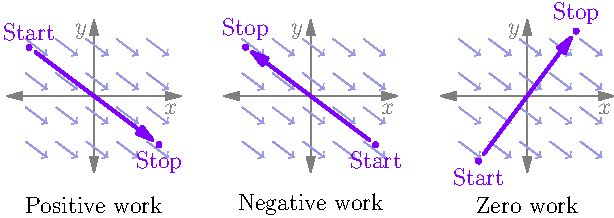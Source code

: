 size(11cm);

picture base;

import graph;
xaxis(base, "$x$", -0.8, 0.8, grey, Arrows);
yaxis(base, "$y$", -0.7, 0.7, grey, Arrows);
real w = 0.7;

for (int i=0; i<5; ++i) {
  for (int j=0; j<4; ++j) {
    draw(base,
      shift(-0.9*w,-0.6*w)*((0.4*i*w,0.45*j*w)--(0.4*i*w+0.2,0.45*j*w-0.15)),
      rgb(0.6,0.6,0.9), EndArrow(TeXHead));
  }
}

picture poswork, zerowork, negwork;
add(poswork, base);
add(zerowork, base);
add(negwork, base);

dot(poswork, "Start", (-0.6,0.45), dir(90), purple);
dot(poswork, "Stop", (0.6,-0.45), dir(-90), purple);
draw(poswork, (-0.6,0.45)--(0.6,-0.45), purple+1.5, EndArrow(8), Margins);
dot(zerowork, "Start", (-0.45,-0.6), dir(-90), purple);
dot(zerowork, "Stop", (0.45,0.6), dir(90), purple);
draw(zerowork, (-0.45,-0.6)--(0.45,0.6), purple+1.5, EndArrow(8), Margins);
dot(negwork, "Start", (0.6,-0.45), dir(-90), purple);
dot(negwork, "Stop", (-0.6,0.45), dir(90), purple);
draw(negwork, (0.6,-0.45)--(-0.6,0.45), purple+1.5, EndArrow(8), Margins);
label(poswork, "Positive work", (0,-1));
label(zerowork, "Zero work", (0,-1));
label(negwork, "Negative work", (0,-1));

add(shift(0,0)*poswork);
add(shift(2,0)*negwork);
add(shift(4,0)*zerowork);
